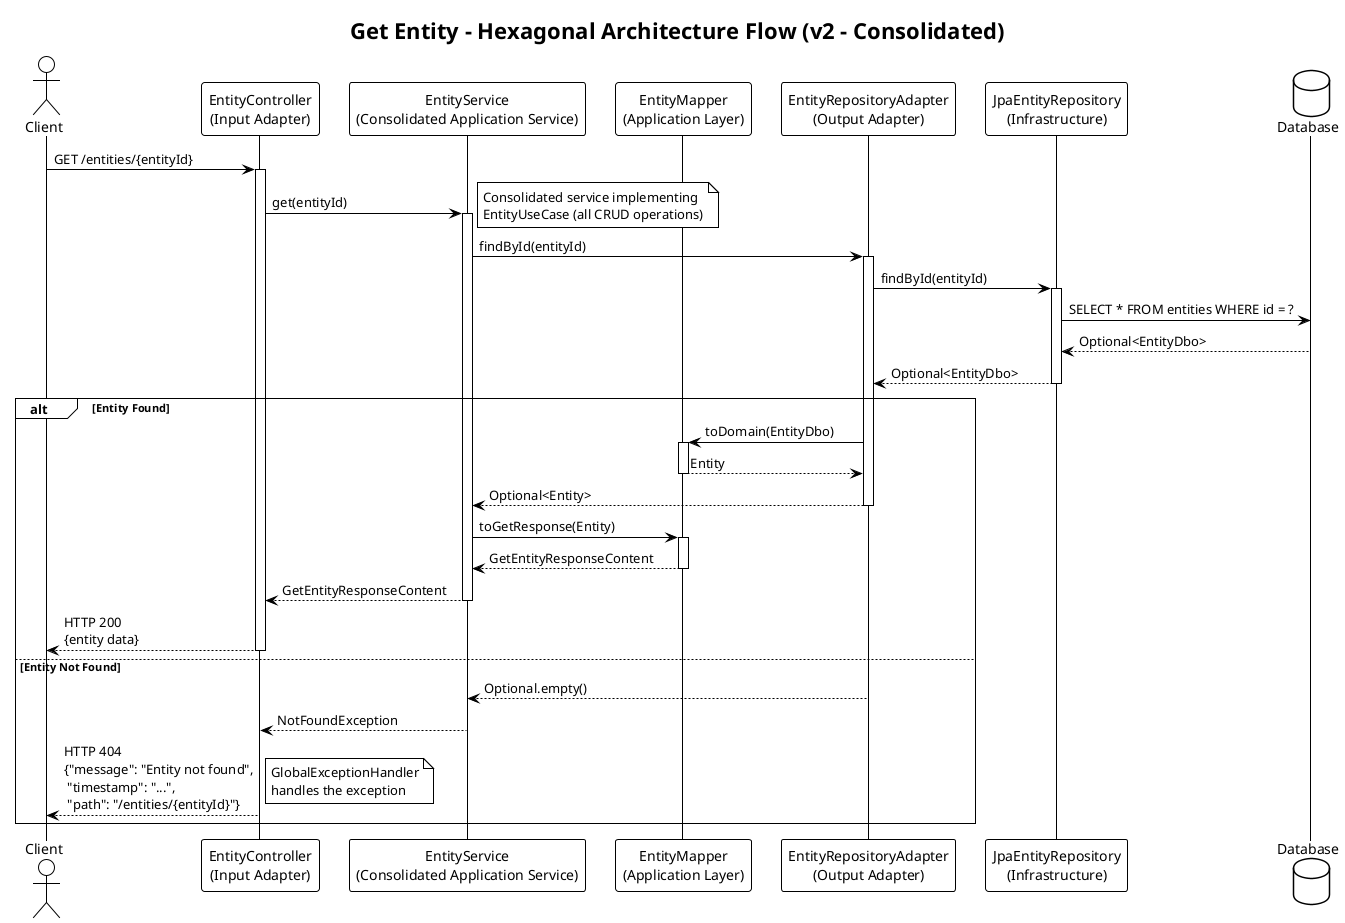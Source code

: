 @startuml GetEntity
!theme plain
title Get Entity - Hexagonal Architecture Flow (v2 - Consolidated)

actor Client
participant "EntityController\n(Input Adapter)" as Controller
participant "EntityService\n(Consolidated Application Service)" as Service
participant "EntityMapper\n(Application Layer)" as Mapper
participant "EntityRepositoryAdapter\n(Output Adapter)" as RepoAdapter
participant "JpaEntityRepository\n(Infrastructure)" as JpaRepo
database "Database" as DB

Client -> Controller: GET /entities/{entityId}
activate Controller

Controller -> Service: get(entityId)
activate Service
note right: Consolidated service implementing\nEntityUseCase (all CRUD operations)

Service -> RepoAdapter: findById(entityId)
activate RepoAdapter

RepoAdapter -> JpaRepo: findById(entityId)
activate JpaRepo
JpaRepo -> DB: SELECT * FROM entities WHERE id = ?
DB --> JpaRepo: Optional<EntityDbo>
JpaRepo --> RepoAdapter: Optional<EntityDbo>
deactivate JpaRepo

alt Entity Found
    RepoAdapter -> Mapper: toDomain(EntityDbo)
    activate Mapper
    Mapper --> RepoAdapter: Entity
    deactivate Mapper
    
    RepoAdapter --> Service: Optional<Entity>
    deactivate RepoAdapter
    
    Service -> Mapper: toGetResponse(Entity)
    activate Mapper
    Mapper --> Service: GetEntityResponseContent
    deactivate Mapper
    
    Service --> Controller: GetEntityResponseContent
    deactivate Service
    
    Controller --> Client: HTTP 200\n{entity data}
    deactivate Controller

else Entity Not Found
    RepoAdapter --> Service: Optional.empty()
    deactivate RepoAdapter
    
    Service --> Controller: NotFoundException
    deactivate Service
    
    Controller --> Client: HTTP 404\n{"message": "Entity not found",\n "timestamp": "...",\n "path": "/entities/{entityId}"}
    deactivate Controller
    note right: GlobalExceptionHandler\nhandles the exception
end

@enduml
